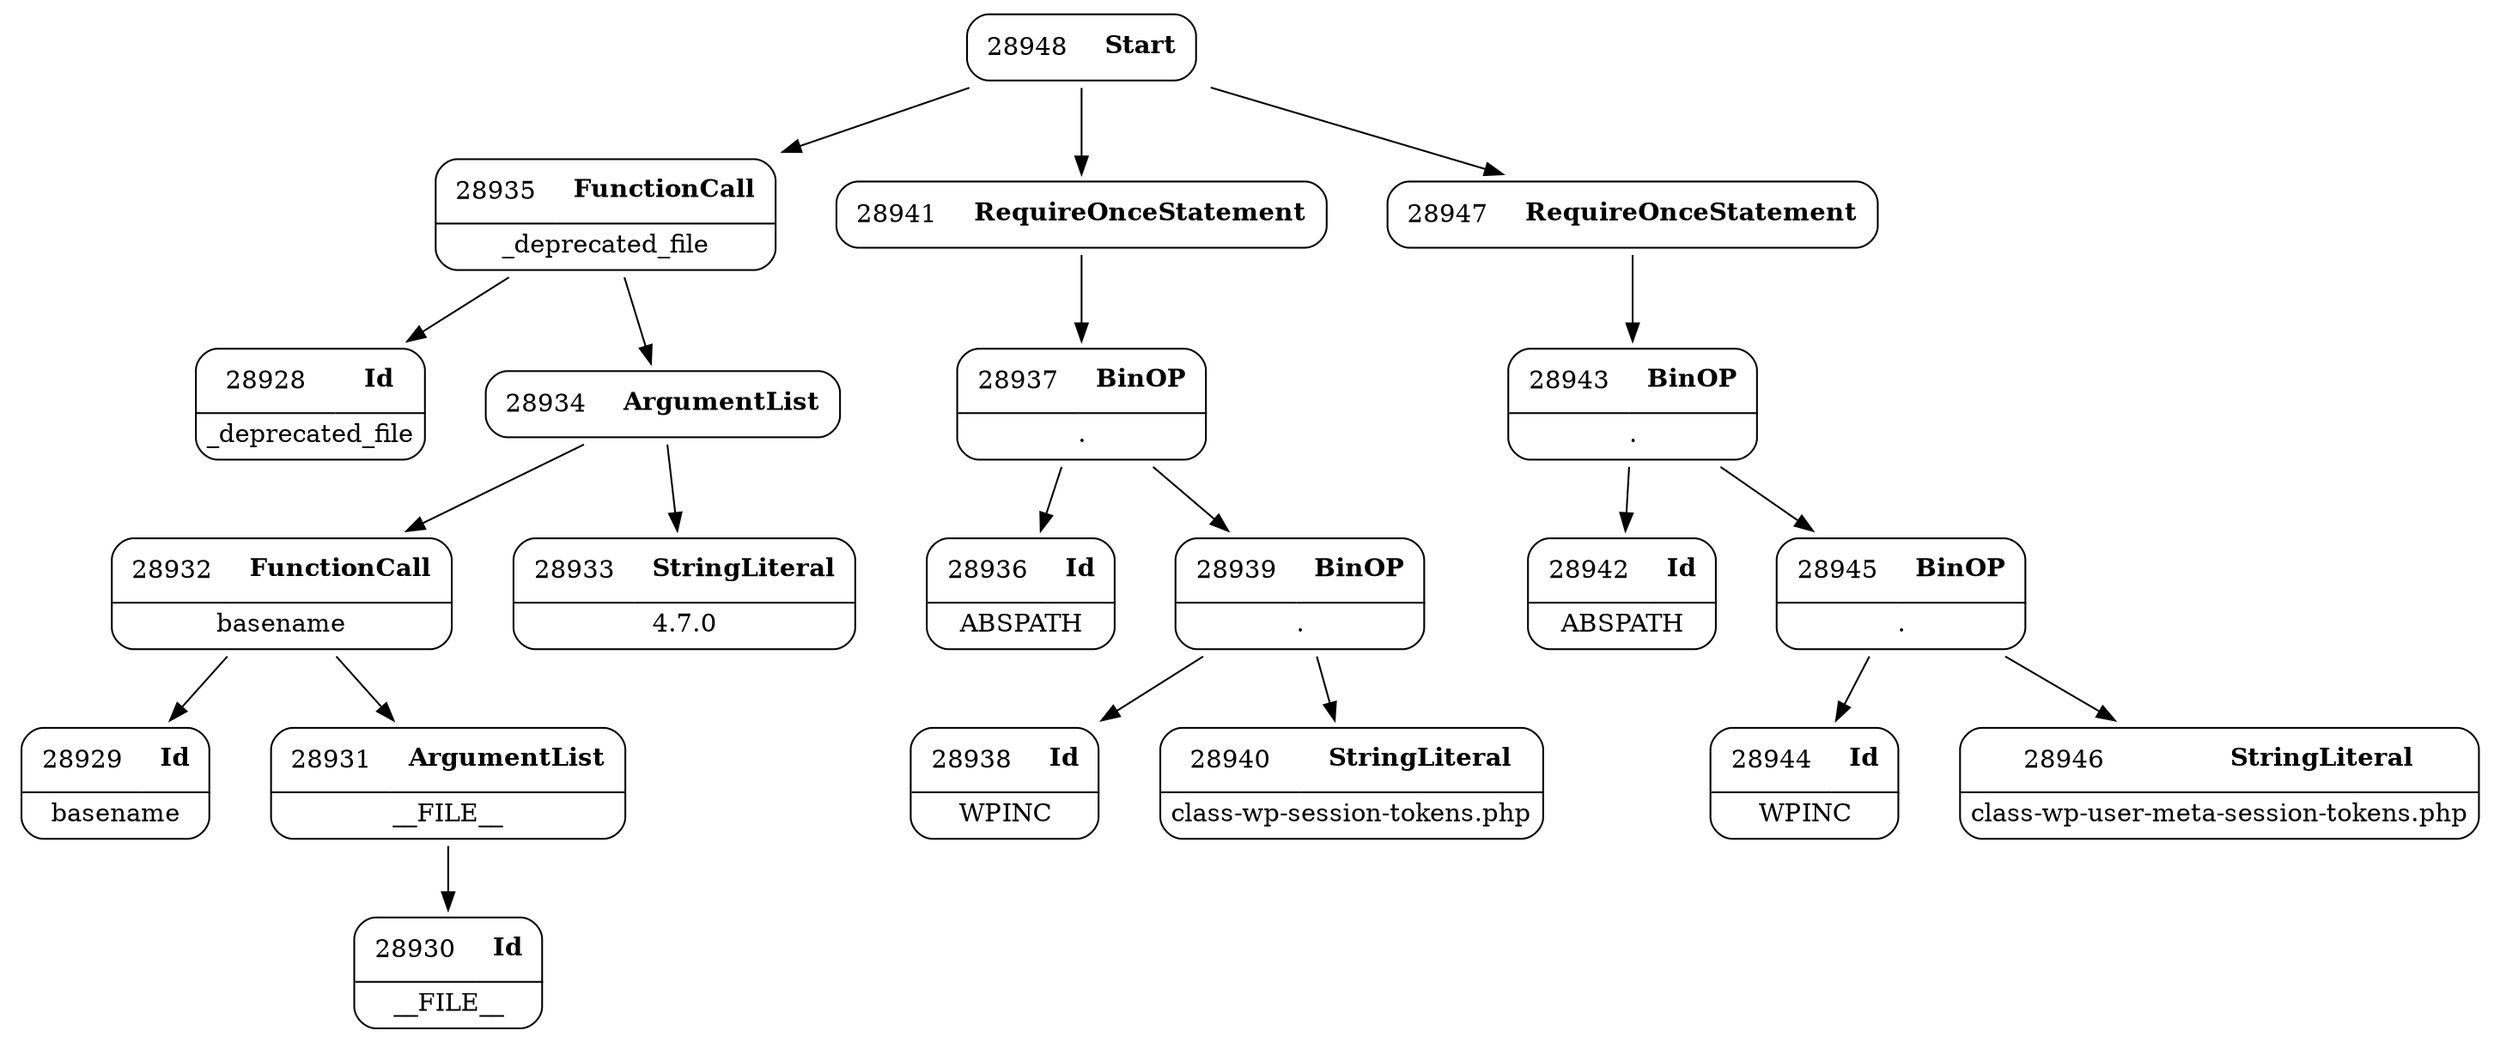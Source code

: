 digraph ast {
node [shape=none];
28928 [label=<<TABLE border='1' cellspacing='0' cellpadding='10' style='rounded' ><TR><TD border='0'>28928</TD><TD border='0'><B>Id</B></TD></TR><HR/><TR><TD border='0' cellpadding='5' colspan='2'>_deprecated_file</TD></TR></TABLE>>];
28929 [label=<<TABLE border='1' cellspacing='0' cellpadding='10' style='rounded' ><TR><TD border='0'>28929</TD><TD border='0'><B>Id</B></TD></TR><HR/><TR><TD border='0' cellpadding='5' colspan='2'>basename</TD></TR></TABLE>>];
28930 [label=<<TABLE border='1' cellspacing='0' cellpadding='10' style='rounded' ><TR><TD border='0'>28930</TD><TD border='0'><B>Id</B></TD></TR><HR/><TR><TD border='0' cellpadding='5' colspan='2'>__FILE__</TD></TR></TABLE>>];
28931 [label=<<TABLE border='1' cellspacing='0' cellpadding='10' style='rounded' ><TR><TD border='0'>28931</TD><TD border='0'><B>ArgumentList</B></TD></TR><HR/><TR><TD border='0' cellpadding='5' colspan='2'>__FILE__</TD></TR></TABLE>>];
28931 -> 28930 [weight=2];
28932 [label=<<TABLE border='1' cellspacing='0' cellpadding='10' style='rounded' ><TR><TD border='0'>28932</TD><TD border='0'><B>FunctionCall</B></TD></TR><HR/><TR><TD border='0' cellpadding='5' colspan='2'>basename</TD></TR></TABLE>>];
28932 -> 28929 [weight=2];
28932 -> 28931 [weight=2];
28933 [label=<<TABLE border='1' cellspacing='0' cellpadding='10' style='rounded' ><TR><TD border='0'>28933</TD><TD border='0'><B>StringLiteral</B></TD></TR><HR/><TR><TD border='0' cellpadding='5' colspan='2'>4.7.0</TD></TR></TABLE>>];
28934 [label=<<TABLE border='1' cellspacing='0' cellpadding='10' style='rounded' ><TR><TD border='0'>28934</TD><TD border='0'><B>ArgumentList</B></TD></TR></TABLE>>];
28934 -> 28932 [weight=2];
28934 -> 28933 [weight=2];
28935 [label=<<TABLE border='1' cellspacing='0' cellpadding='10' style='rounded' ><TR><TD border='0'>28935</TD><TD border='0'><B>FunctionCall</B></TD></TR><HR/><TR><TD border='0' cellpadding='5' colspan='2'>_deprecated_file</TD></TR></TABLE>>];
28935 -> 28928 [weight=2];
28935 -> 28934 [weight=2];
28936 [label=<<TABLE border='1' cellspacing='0' cellpadding='10' style='rounded' ><TR><TD border='0'>28936</TD><TD border='0'><B>Id</B></TD></TR><HR/><TR><TD border='0' cellpadding='5' colspan='2'>ABSPATH</TD></TR></TABLE>>];
28937 [label=<<TABLE border='1' cellspacing='0' cellpadding='10' style='rounded' ><TR><TD border='0'>28937</TD><TD border='0'><B>BinOP</B></TD></TR><HR/><TR><TD border='0' cellpadding='5' colspan='2'>.</TD></TR></TABLE>>];
28937 -> 28936 [weight=2];
28937 -> 28939 [weight=2];
28938 [label=<<TABLE border='1' cellspacing='0' cellpadding='10' style='rounded' ><TR><TD border='0'>28938</TD><TD border='0'><B>Id</B></TD></TR><HR/><TR><TD border='0' cellpadding='5' colspan='2'>WPINC</TD></TR></TABLE>>];
28939 [label=<<TABLE border='1' cellspacing='0' cellpadding='10' style='rounded' ><TR><TD border='0'>28939</TD><TD border='0'><B>BinOP</B></TD></TR><HR/><TR><TD border='0' cellpadding='5' colspan='2'>.</TD></TR></TABLE>>];
28939 -> 28938 [weight=2];
28939 -> 28940 [weight=2];
28940 [label=<<TABLE border='1' cellspacing='0' cellpadding='10' style='rounded' ><TR><TD border='0'>28940</TD><TD border='0'><B>StringLiteral</B></TD></TR><HR/><TR><TD border='0' cellpadding='5' colspan='2'>class-wp-session-tokens.php</TD></TR></TABLE>>];
28941 [label=<<TABLE border='1' cellspacing='0' cellpadding='10' style='rounded' ><TR><TD border='0'>28941</TD><TD border='0'><B>RequireOnceStatement</B></TD></TR></TABLE>>];
28941 -> 28937 [weight=2];
28942 [label=<<TABLE border='1' cellspacing='0' cellpadding='10' style='rounded' ><TR><TD border='0'>28942</TD><TD border='0'><B>Id</B></TD></TR><HR/><TR><TD border='0' cellpadding='5' colspan='2'>ABSPATH</TD></TR></TABLE>>];
28943 [label=<<TABLE border='1' cellspacing='0' cellpadding='10' style='rounded' ><TR><TD border='0'>28943</TD><TD border='0'><B>BinOP</B></TD></TR><HR/><TR><TD border='0' cellpadding='5' colspan='2'>.</TD></TR></TABLE>>];
28943 -> 28942 [weight=2];
28943 -> 28945 [weight=2];
28944 [label=<<TABLE border='1' cellspacing='0' cellpadding='10' style='rounded' ><TR><TD border='0'>28944</TD><TD border='0'><B>Id</B></TD></TR><HR/><TR><TD border='0' cellpadding='5' colspan='2'>WPINC</TD></TR></TABLE>>];
28945 [label=<<TABLE border='1' cellspacing='0' cellpadding='10' style='rounded' ><TR><TD border='0'>28945</TD><TD border='0'><B>BinOP</B></TD></TR><HR/><TR><TD border='0' cellpadding='5' colspan='2'>.</TD></TR></TABLE>>];
28945 -> 28944 [weight=2];
28945 -> 28946 [weight=2];
28946 [label=<<TABLE border='1' cellspacing='0' cellpadding='10' style='rounded' ><TR><TD border='0'>28946</TD><TD border='0'><B>StringLiteral</B></TD></TR><HR/><TR><TD border='0' cellpadding='5' colspan='2'>class-wp-user-meta-session-tokens.php</TD></TR></TABLE>>];
28947 [label=<<TABLE border='1' cellspacing='0' cellpadding='10' style='rounded' ><TR><TD border='0'>28947</TD><TD border='0'><B>RequireOnceStatement</B></TD></TR></TABLE>>];
28947 -> 28943 [weight=2];
28948 [label=<<TABLE border='1' cellspacing='0' cellpadding='10' style='rounded' ><TR><TD border='0'>28948</TD><TD border='0'><B>Start</B></TD></TR></TABLE>>];
28948 -> 28935 [weight=2];
28948 -> 28941 [weight=2];
28948 -> 28947 [weight=2];
}
